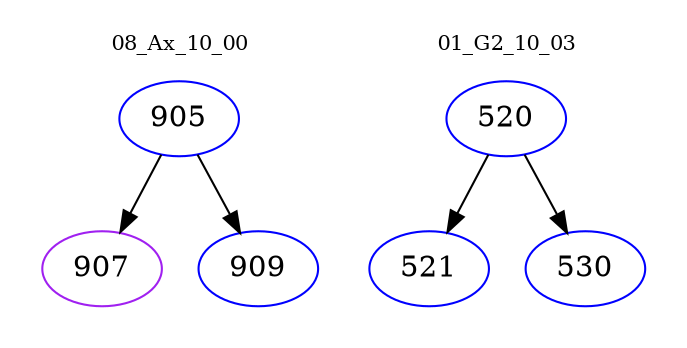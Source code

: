 digraph{
subgraph cluster_0 {
color = white
label = "08_Ax_10_00";
fontsize=10;
T0_905 [label="905", color="blue"]
T0_905 -> T0_907 [color="black"]
T0_907 [label="907", color="purple"]
T0_905 -> T0_909 [color="black"]
T0_909 [label="909", color="blue"]
}
subgraph cluster_1 {
color = white
label = "01_G2_10_03";
fontsize=10;
T1_520 [label="520", color="blue"]
T1_520 -> T1_521 [color="black"]
T1_521 [label="521", color="blue"]
T1_520 -> T1_530 [color="black"]
T1_530 [label="530", color="blue"]
}
}
